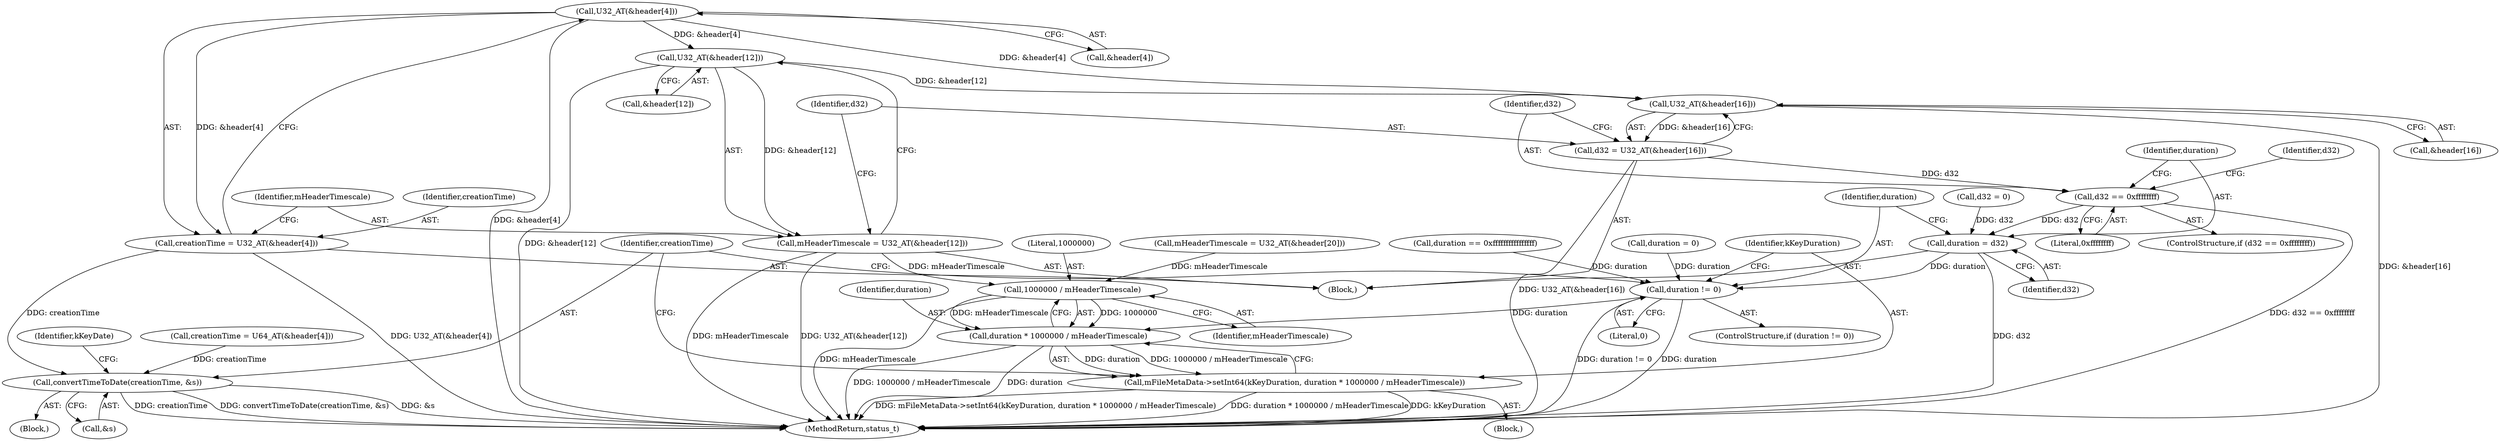 digraph "0_Android_463a6f807e187828442949d1924e143cf07778c6@array" {
"1002419" [label="(Call,U32_AT(&header[4]))"];
"1002417" [label="(Call,creationTime = U32_AT(&header[4]))"];
"1002463" [label="(Call,convertTimeToDate(creationTime, &s))"];
"1002426" [label="(Call,U32_AT(&header[12]))"];
"1002424" [label="(Call,mHeaderTimescale = U32_AT(&header[12]))"];
"1002459" [label="(Call,1000000 / mHeaderTimescale)"];
"1002457" [label="(Call,duration * 1000000 / mHeaderTimescale)"];
"1002455" [label="(Call,mFileMetaData->setInt64(kKeyDuration, duration * 1000000 / mHeaderTimescale))"];
"1002434" [label="(Call,U32_AT(&header[16]))"];
"1002432" [label="(Call,d32 = U32_AT(&header[16]))"];
"1002440" [label="(Call,d32 == 0xffffffff)"];
"1002447" [label="(Call,duration = d32)"];
"1002451" [label="(Call,duration != 0)"];
"1002425" [label="(Identifier,mHeaderTimescale)"];
"1002461" [label="(Identifier,mHeaderTimescale)"];
"1002458" [label="(Identifier,duration)"];
"1002433" [label="(Identifier,d32)"];
"1002455" [label="(Call,mFileMetaData->setInt64(kKeyDuration, duration * 1000000 / mHeaderTimescale))"];
"1002442" [label="(Literal,0xffffffff)"];
"1002468" [label="(Identifier,kKeyDate)"];
"1002441" [label="(Identifier,d32)"];
"1002398" [label="(Call,duration == 0xffffffffffffffff)"];
"1002337" [label="(Block,)"];
"1002432" [label="(Call,d32 = U32_AT(&header[16]))"];
"1002439" [label="(ControlStructure,if (d32 == 0xffffffff))"];
"1002460" [label="(Literal,1000000)"];
"1002454" [label="(Block,)"];
"1002451" [label="(Call,duration != 0)"];
"1002447" [label="(Call,duration = d32)"];
"1002426" [label="(Call,U32_AT(&header[12]))"];
"1002440" [label="(Call,d32 == 0xffffffff)"];
"1002450" [label="(ControlStructure,if (duration != 0))"];
"1002376" [label="(Call,creationTime = U64_AT(&header[4]))"];
"1002448" [label="(Identifier,duration)"];
"1002424" [label="(Call,mHeaderTimescale = U32_AT(&header[12]))"];
"1002449" [label="(Identifier,d32)"];
"1002434" [label="(Call,U32_AT(&header[16]))"];
"1002452" [label="(Identifier,duration)"];
"1002419" [label="(Call,U32_AT(&header[4]))"];
"1002416" [label="(Block,)"];
"1002417" [label="(Call,creationTime = U32_AT(&header[4]))"];
"1002463" [label="(Call,convertTimeToDate(creationTime, &s))"];
"1002453" [label="(Literal,0)"];
"1002464" [label="(Identifier,creationTime)"];
"1002465" [label="(Call,&s)"];
"1002402" [label="(Call,duration = 0)"];
"1002456" [label="(Identifier,kKeyDuration)"];
"1002445" [label="(Identifier,d32)"];
"1002427" [label="(Call,&header[12])"];
"1002444" [label="(Call,d32 = 0)"];
"1002457" [label="(Call,duration * 1000000 / mHeaderTimescale)"];
"1002435" [label="(Call,&header[16])"];
"1002383" [label="(Call,mHeaderTimescale = U32_AT(&header[20]))"];
"1002918" [label="(MethodReturn,status_t)"];
"1002420" [label="(Call,&header[4])"];
"1002459" [label="(Call,1000000 / mHeaderTimescale)"];
"1002418" [label="(Identifier,creationTime)"];
"1002419" -> "1002417"  [label="AST: "];
"1002419" -> "1002420"  [label="CFG: "];
"1002420" -> "1002419"  [label="AST: "];
"1002417" -> "1002419"  [label="CFG: "];
"1002419" -> "1002918"  [label="DDG: &header[4]"];
"1002419" -> "1002417"  [label="DDG: &header[4]"];
"1002419" -> "1002426"  [label="DDG: &header[4]"];
"1002419" -> "1002434"  [label="DDG: &header[4]"];
"1002417" -> "1002416"  [label="AST: "];
"1002418" -> "1002417"  [label="AST: "];
"1002425" -> "1002417"  [label="CFG: "];
"1002417" -> "1002918"  [label="DDG: U32_AT(&header[4])"];
"1002417" -> "1002463"  [label="DDG: creationTime"];
"1002463" -> "1002337"  [label="AST: "];
"1002463" -> "1002465"  [label="CFG: "];
"1002464" -> "1002463"  [label="AST: "];
"1002465" -> "1002463"  [label="AST: "];
"1002468" -> "1002463"  [label="CFG: "];
"1002463" -> "1002918"  [label="DDG: creationTime"];
"1002463" -> "1002918"  [label="DDG: convertTimeToDate(creationTime, &s)"];
"1002463" -> "1002918"  [label="DDG: &s"];
"1002376" -> "1002463"  [label="DDG: creationTime"];
"1002426" -> "1002424"  [label="AST: "];
"1002426" -> "1002427"  [label="CFG: "];
"1002427" -> "1002426"  [label="AST: "];
"1002424" -> "1002426"  [label="CFG: "];
"1002426" -> "1002918"  [label="DDG: &header[12]"];
"1002426" -> "1002424"  [label="DDG: &header[12]"];
"1002426" -> "1002434"  [label="DDG: &header[12]"];
"1002424" -> "1002416"  [label="AST: "];
"1002425" -> "1002424"  [label="AST: "];
"1002433" -> "1002424"  [label="CFG: "];
"1002424" -> "1002918"  [label="DDG: U32_AT(&header[12])"];
"1002424" -> "1002918"  [label="DDG: mHeaderTimescale"];
"1002424" -> "1002459"  [label="DDG: mHeaderTimescale"];
"1002459" -> "1002457"  [label="AST: "];
"1002459" -> "1002461"  [label="CFG: "];
"1002460" -> "1002459"  [label="AST: "];
"1002461" -> "1002459"  [label="AST: "];
"1002457" -> "1002459"  [label="CFG: "];
"1002459" -> "1002918"  [label="DDG: mHeaderTimescale"];
"1002459" -> "1002457"  [label="DDG: 1000000"];
"1002459" -> "1002457"  [label="DDG: mHeaderTimescale"];
"1002383" -> "1002459"  [label="DDG: mHeaderTimescale"];
"1002457" -> "1002455"  [label="AST: "];
"1002458" -> "1002457"  [label="AST: "];
"1002455" -> "1002457"  [label="CFG: "];
"1002457" -> "1002918"  [label="DDG: 1000000 / mHeaderTimescale"];
"1002457" -> "1002918"  [label="DDG: duration"];
"1002457" -> "1002455"  [label="DDG: duration"];
"1002457" -> "1002455"  [label="DDG: 1000000 / mHeaderTimescale"];
"1002451" -> "1002457"  [label="DDG: duration"];
"1002455" -> "1002454"  [label="AST: "];
"1002456" -> "1002455"  [label="AST: "];
"1002464" -> "1002455"  [label="CFG: "];
"1002455" -> "1002918"  [label="DDG: duration * 1000000 / mHeaderTimescale"];
"1002455" -> "1002918"  [label="DDG: kKeyDuration"];
"1002455" -> "1002918"  [label="DDG: mFileMetaData->setInt64(kKeyDuration, duration * 1000000 / mHeaderTimescale)"];
"1002434" -> "1002432"  [label="AST: "];
"1002434" -> "1002435"  [label="CFG: "];
"1002435" -> "1002434"  [label="AST: "];
"1002432" -> "1002434"  [label="CFG: "];
"1002434" -> "1002918"  [label="DDG: &header[16]"];
"1002434" -> "1002432"  [label="DDG: &header[16]"];
"1002432" -> "1002416"  [label="AST: "];
"1002433" -> "1002432"  [label="AST: "];
"1002441" -> "1002432"  [label="CFG: "];
"1002432" -> "1002918"  [label="DDG: U32_AT(&header[16])"];
"1002432" -> "1002440"  [label="DDG: d32"];
"1002440" -> "1002439"  [label="AST: "];
"1002440" -> "1002442"  [label="CFG: "];
"1002441" -> "1002440"  [label="AST: "];
"1002442" -> "1002440"  [label="AST: "];
"1002445" -> "1002440"  [label="CFG: "];
"1002448" -> "1002440"  [label="CFG: "];
"1002440" -> "1002918"  [label="DDG: d32 == 0xffffffff"];
"1002440" -> "1002447"  [label="DDG: d32"];
"1002447" -> "1002416"  [label="AST: "];
"1002447" -> "1002449"  [label="CFG: "];
"1002448" -> "1002447"  [label="AST: "];
"1002449" -> "1002447"  [label="AST: "];
"1002452" -> "1002447"  [label="CFG: "];
"1002447" -> "1002918"  [label="DDG: d32"];
"1002444" -> "1002447"  [label="DDG: d32"];
"1002447" -> "1002451"  [label="DDG: duration"];
"1002451" -> "1002450"  [label="AST: "];
"1002451" -> "1002453"  [label="CFG: "];
"1002452" -> "1002451"  [label="AST: "];
"1002453" -> "1002451"  [label="AST: "];
"1002456" -> "1002451"  [label="CFG: "];
"1002464" -> "1002451"  [label="CFG: "];
"1002451" -> "1002918"  [label="DDG: duration != 0"];
"1002451" -> "1002918"  [label="DDG: duration"];
"1002402" -> "1002451"  [label="DDG: duration"];
"1002398" -> "1002451"  [label="DDG: duration"];
}

